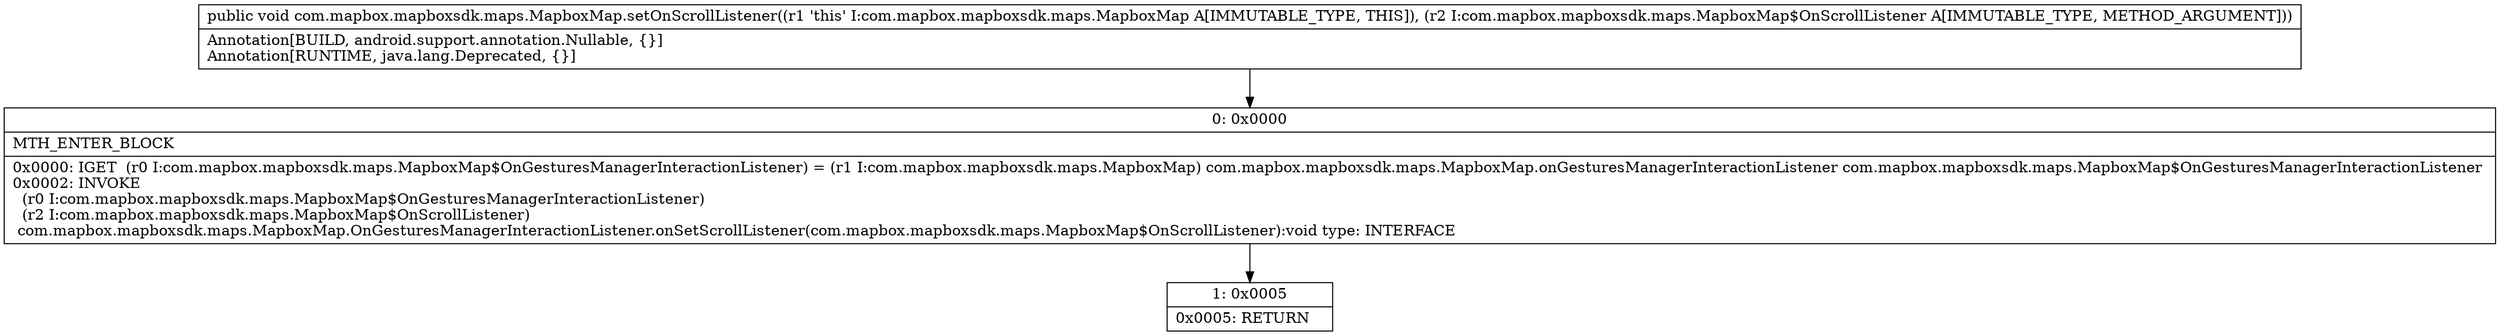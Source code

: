 digraph "CFG forcom.mapbox.mapboxsdk.maps.MapboxMap.setOnScrollListener(Lcom\/mapbox\/mapboxsdk\/maps\/MapboxMap$OnScrollListener;)V" {
Node_0 [shape=record,label="{0\:\ 0x0000|MTH_ENTER_BLOCK\l|0x0000: IGET  (r0 I:com.mapbox.mapboxsdk.maps.MapboxMap$OnGesturesManagerInteractionListener) = (r1 I:com.mapbox.mapboxsdk.maps.MapboxMap) com.mapbox.mapboxsdk.maps.MapboxMap.onGesturesManagerInteractionListener com.mapbox.mapboxsdk.maps.MapboxMap$OnGesturesManagerInteractionListener \l0x0002: INVOKE  \l  (r0 I:com.mapbox.mapboxsdk.maps.MapboxMap$OnGesturesManagerInteractionListener)\l  (r2 I:com.mapbox.mapboxsdk.maps.MapboxMap$OnScrollListener)\l com.mapbox.mapboxsdk.maps.MapboxMap.OnGesturesManagerInteractionListener.onSetScrollListener(com.mapbox.mapboxsdk.maps.MapboxMap$OnScrollListener):void type: INTERFACE \l}"];
Node_1 [shape=record,label="{1\:\ 0x0005|0x0005: RETURN   \l}"];
MethodNode[shape=record,label="{public void com.mapbox.mapboxsdk.maps.MapboxMap.setOnScrollListener((r1 'this' I:com.mapbox.mapboxsdk.maps.MapboxMap A[IMMUTABLE_TYPE, THIS]), (r2 I:com.mapbox.mapboxsdk.maps.MapboxMap$OnScrollListener A[IMMUTABLE_TYPE, METHOD_ARGUMENT]))  | Annotation[BUILD, android.support.annotation.Nullable, \{\}]\lAnnotation[RUNTIME, java.lang.Deprecated, \{\}]\l}"];
MethodNode -> Node_0;
Node_0 -> Node_1;
}


